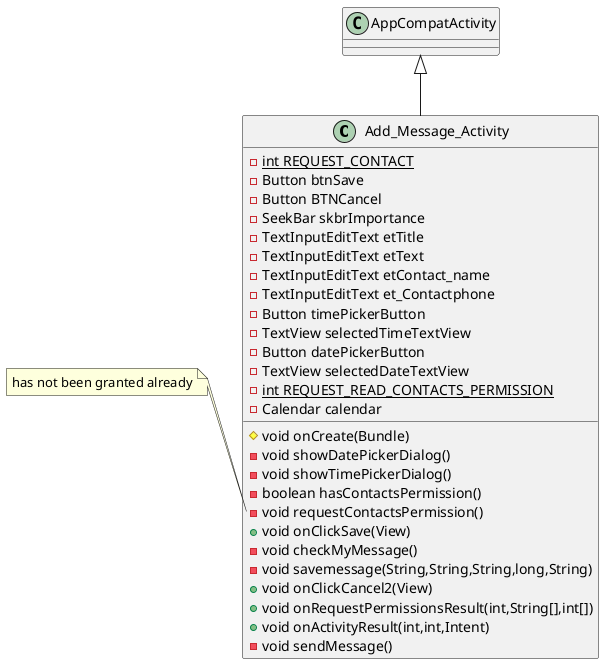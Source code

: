 @startuml
class Add_Message_Activity {
- {static} int REQUEST_CONTACT
- Button btnSave
- Button BTNCancel
- SeekBar skbrImportance
- TextInputEditText etTitle
- TextInputEditText etText
- TextInputEditText etContact_name
- TextInputEditText et_Contactphone
- Button timePickerButton
- TextView selectedTimeTextView
- Button datePickerButton
- TextView selectedDateTextView
- {static} int REQUEST_READ_CONTACTS_PERMISSION
- Calendar calendar
# void onCreate(Bundle)
- void showDatePickerDialog()
- void showTimePickerDialog()
- boolean hasContactsPermission()
- void requestContactsPermission()
+ void onClickSave(View)
- void checkMyMessage()
- void savemessage(String,String,String,long,String)
+ void onClickCancel2(View)
+ void onRequestPermissionsResult(int,String[],int[])
+ void onActivityResult(int,int,Intent)
- void sendMessage()
}

note left of Add_Message_Activity::requestContactsPermission()
 has not been granted already
end note



AppCompatActivity <|-- Add_Message_Activity
@enduml